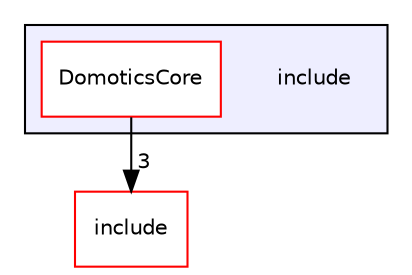 digraph "include" {
  compound=true
  node [ fontsize="10", fontname="Helvetica"];
  edge [ labelfontsize="10", labelfontname="Helvetica"];
  subgraph clusterdir_77e607773e9567a5f422031d324d0fbe {
    graph [ bgcolor="#eeeeff", pencolor="black", label="" URL="dir_77e607773e9567a5f422031d324d0fbe.html"];
    dir_77e607773e9567a5f422031d324d0fbe [shape=plaintext label="include"];
  dir_3cea6b3def0eec57e482a0967da6b4f8 [shape=box label="DomoticsCore" fillcolor="white" style="filled" color="red" URL="dir_3cea6b3def0eec57e482a0967da6b4f8.html"];
  }
  dir_ad1bc51aa286b8e42c9263538f50c9cf [shape=box label="include" fillcolor="white" style="filled" color="red" URL="dir_ad1bc51aa286b8e42c9263538f50c9cf.html"];
  dir_3cea6b3def0eec57e482a0967da6b4f8->dir_ad1bc51aa286b8e42c9263538f50c9cf [headlabel="3", labeldistance=1.5 headhref="dir_000003_000000.html"];
}
